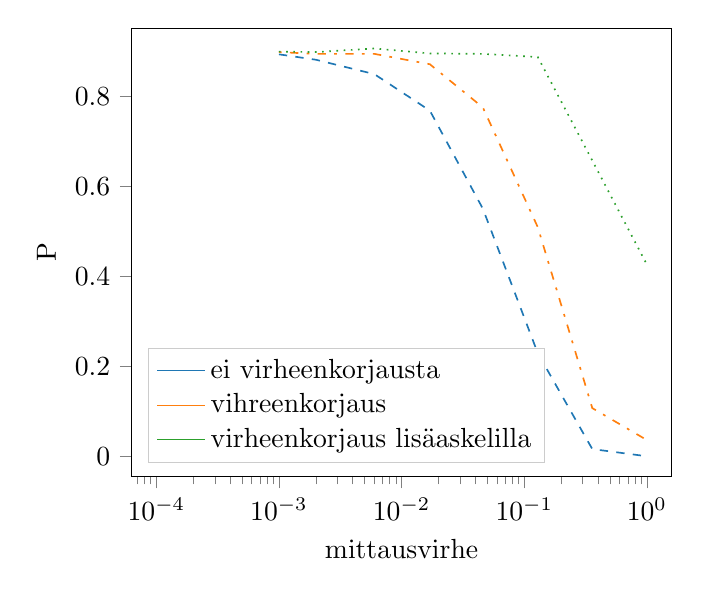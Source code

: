 % This file was created by matplotlib2tikz v0.6.14.
\begin{tikzpicture}

\definecolor{color1}{rgb}{1,0.498,0.055}
\definecolor{color0}{rgb}{0.122,0.467,0.706}
\definecolor{color2}{rgb}{0.173,0.627,0.173}

\begin{axis}[
xlabel={mittausvirhe},
ylabel={P},
xmin=6.31e-05, xmax=1.585,
ymin=-0.045, ymax=0.951,
xmode=log,
tick align=outside,
tick pos=left,
x grid style={lightgray!92.026!black},
y grid style={lightgray!92.026!black},
legend entries={{ei virheenkorjausta},{vihreenkorjaus},{virheenkorjaus lisäaskelilla}},
legend cell align={left},
legend style={at={(0.03,0.03)}, anchor=south west, draw=white!80.0!black}
]
\addlegendimage{no markers, color0}
\addlegendimage{no markers, color1}
\addlegendimage{no markers, color2}
\addplot [semithick, color0, dashed]
table {%
0.0 0.893
0.0 0.887
0.001 0.893
0.002 0.881
0.006 0.849
0.017 0.768
0.046 0.55
0.129 0.229
0.359 0.016
1 0
};
\addplot [semithick, color1, dash pattern=on 1pt off 3pt on 3pt off 3pt]
table {%
0.0 0.894
0.0 0.891
0.001 0.898
0.002 0.894
0.006 0.894
0.017 0.871
0.046 0.775
0.129 0.509
0.359 0.107
1 0.036
};
\addplot [semithick, color2, dotted]
table {%
0.0 0.894
0.0 0.892
0.001 0.899
0.002 0.898
0.006 0.906
0.017 0.895
0.046 0.894
0.129 0.887
0.359 0.657
1 0.426
};
\end{axis}

\end{tikzpicture}